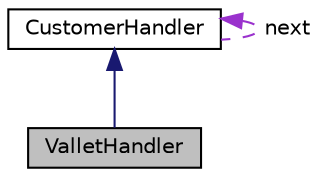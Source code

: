 digraph "ValletHandler"
{
 // LATEX_PDF_SIZE
  edge [fontname="Helvetica",fontsize="10",labelfontname="Helvetica",labelfontsize="10"];
  node [fontname="Helvetica",fontsize="10",shape=record];
  Node1 [label="ValletHandler",height=0.2,width=0.4,color="black", fillcolor="grey75", style="filled", fontcolor="black",tooltip="A class that handles vallet requests from customers."];
  Node2 -> Node1 [dir="back",color="midnightblue",fontsize="10",style="solid"];
  Node2 [label="CustomerHandler",height=0.2,width=0.4,color="black", fillcolor="white", style="filled",URL="$classCustomerHandler.html",tooltip="The base class for handling customer requests."];
  Node2 -> Node2 [dir="back",color="darkorchid3",fontsize="10",style="dashed",label=" next" ];
}
